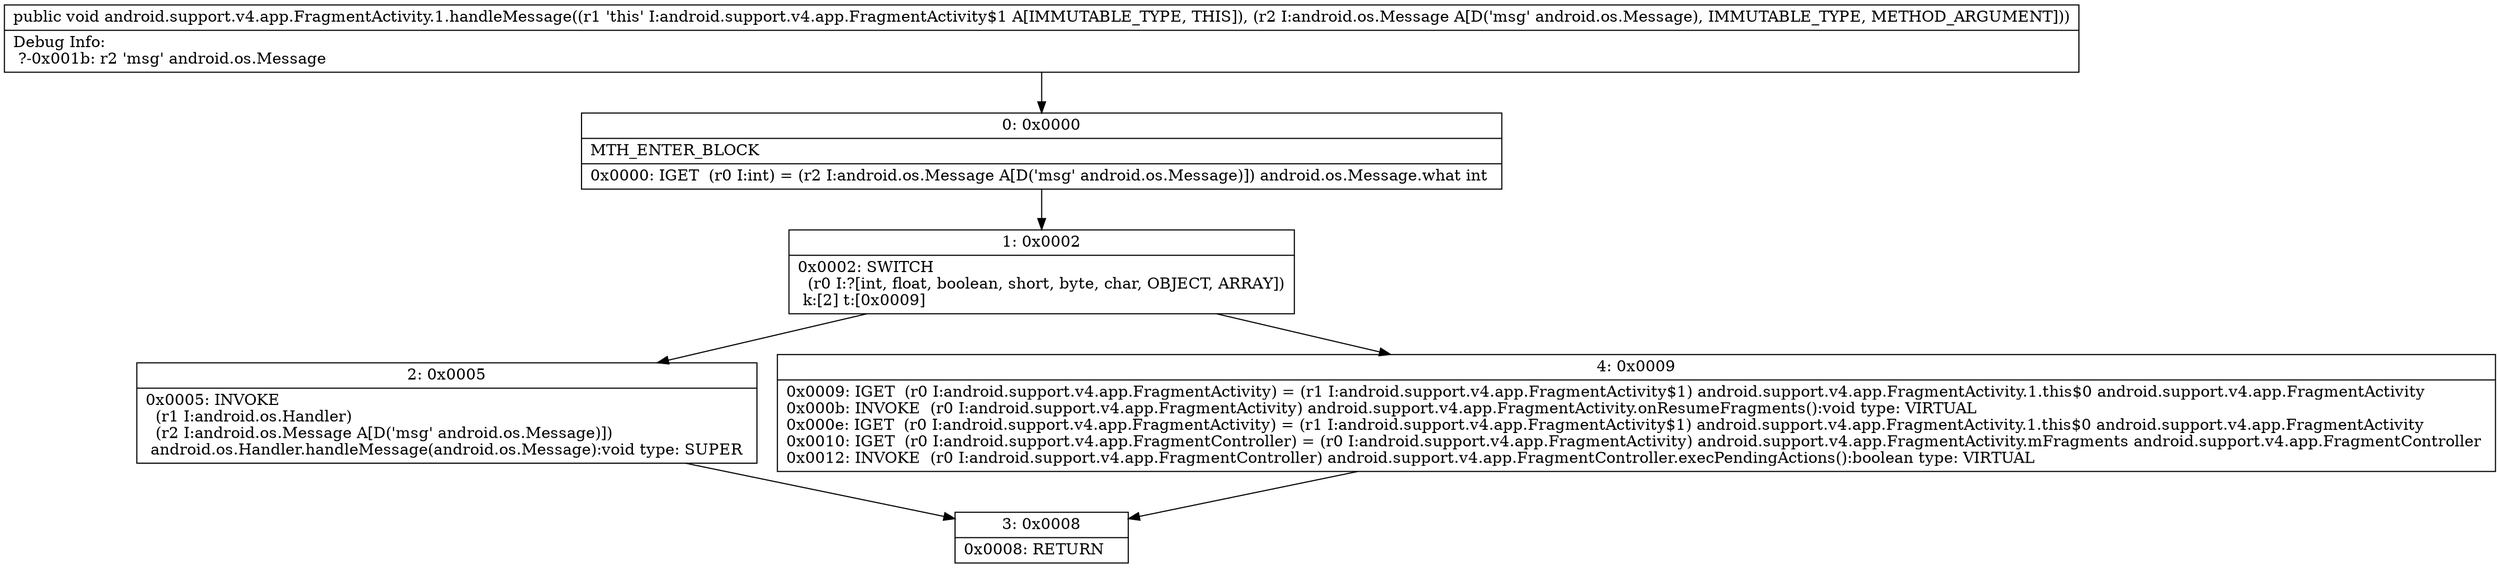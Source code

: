digraph "CFG forandroid.support.v4.app.FragmentActivity.1.handleMessage(Landroid\/os\/Message;)V" {
Node_0 [shape=record,label="{0\:\ 0x0000|MTH_ENTER_BLOCK\l|0x0000: IGET  (r0 I:int) = (r2 I:android.os.Message A[D('msg' android.os.Message)]) android.os.Message.what int \l}"];
Node_1 [shape=record,label="{1\:\ 0x0002|0x0002: SWITCH  \l  (r0 I:?[int, float, boolean, short, byte, char, OBJECT, ARRAY])\l k:[2] t:[0x0009] \l}"];
Node_2 [shape=record,label="{2\:\ 0x0005|0x0005: INVOKE  \l  (r1 I:android.os.Handler)\l  (r2 I:android.os.Message A[D('msg' android.os.Message)])\l android.os.Handler.handleMessage(android.os.Message):void type: SUPER \l}"];
Node_3 [shape=record,label="{3\:\ 0x0008|0x0008: RETURN   \l}"];
Node_4 [shape=record,label="{4\:\ 0x0009|0x0009: IGET  (r0 I:android.support.v4.app.FragmentActivity) = (r1 I:android.support.v4.app.FragmentActivity$1) android.support.v4.app.FragmentActivity.1.this$0 android.support.v4.app.FragmentActivity \l0x000b: INVOKE  (r0 I:android.support.v4.app.FragmentActivity) android.support.v4.app.FragmentActivity.onResumeFragments():void type: VIRTUAL \l0x000e: IGET  (r0 I:android.support.v4.app.FragmentActivity) = (r1 I:android.support.v4.app.FragmentActivity$1) android.support.v4.app.FragmentActivity.1.this$0 android.support.v4.app.FragmentActivity \l0x0010: IGET  (r0 I:android.support.v4.app.FragmentController) = (r0 I:android.support.v4.app.FragmentActivity) android.support.v4.app.FragmentActivity.mFragments android.support.v4.app.FragmentController \l0x0012: INVOKE  (r0 I:android.support.v4.app.FragmentController) android.support.v4.app.FragmentController.execPendingActions():boolean type: VIRTUAL \l}"];
MethodNode[shape=record,label="{public void android.support.v4.app.FragmentActivity.1.handleMessage((r1 'this' I:android.support.v4.app.FragmentActivity$1 A[IMMUTABLE_TYPE, THIS]), (r2 I:android.os.Message A[D('msg' android.os.Message), IMMUTABLE_TYPE, METHOD_ARGUMENT]))  | Debug Info:\l  ?\-0x001b: r2 'msg' android.os.Message\l}"];
MethodNode -> Node_0;
Node_0 -> Node_1;
Node_1 -> Node_2;
Node_1 -> Node_4;
Node_2 -> Node_3;
Node_4 -> Node_3;
}

